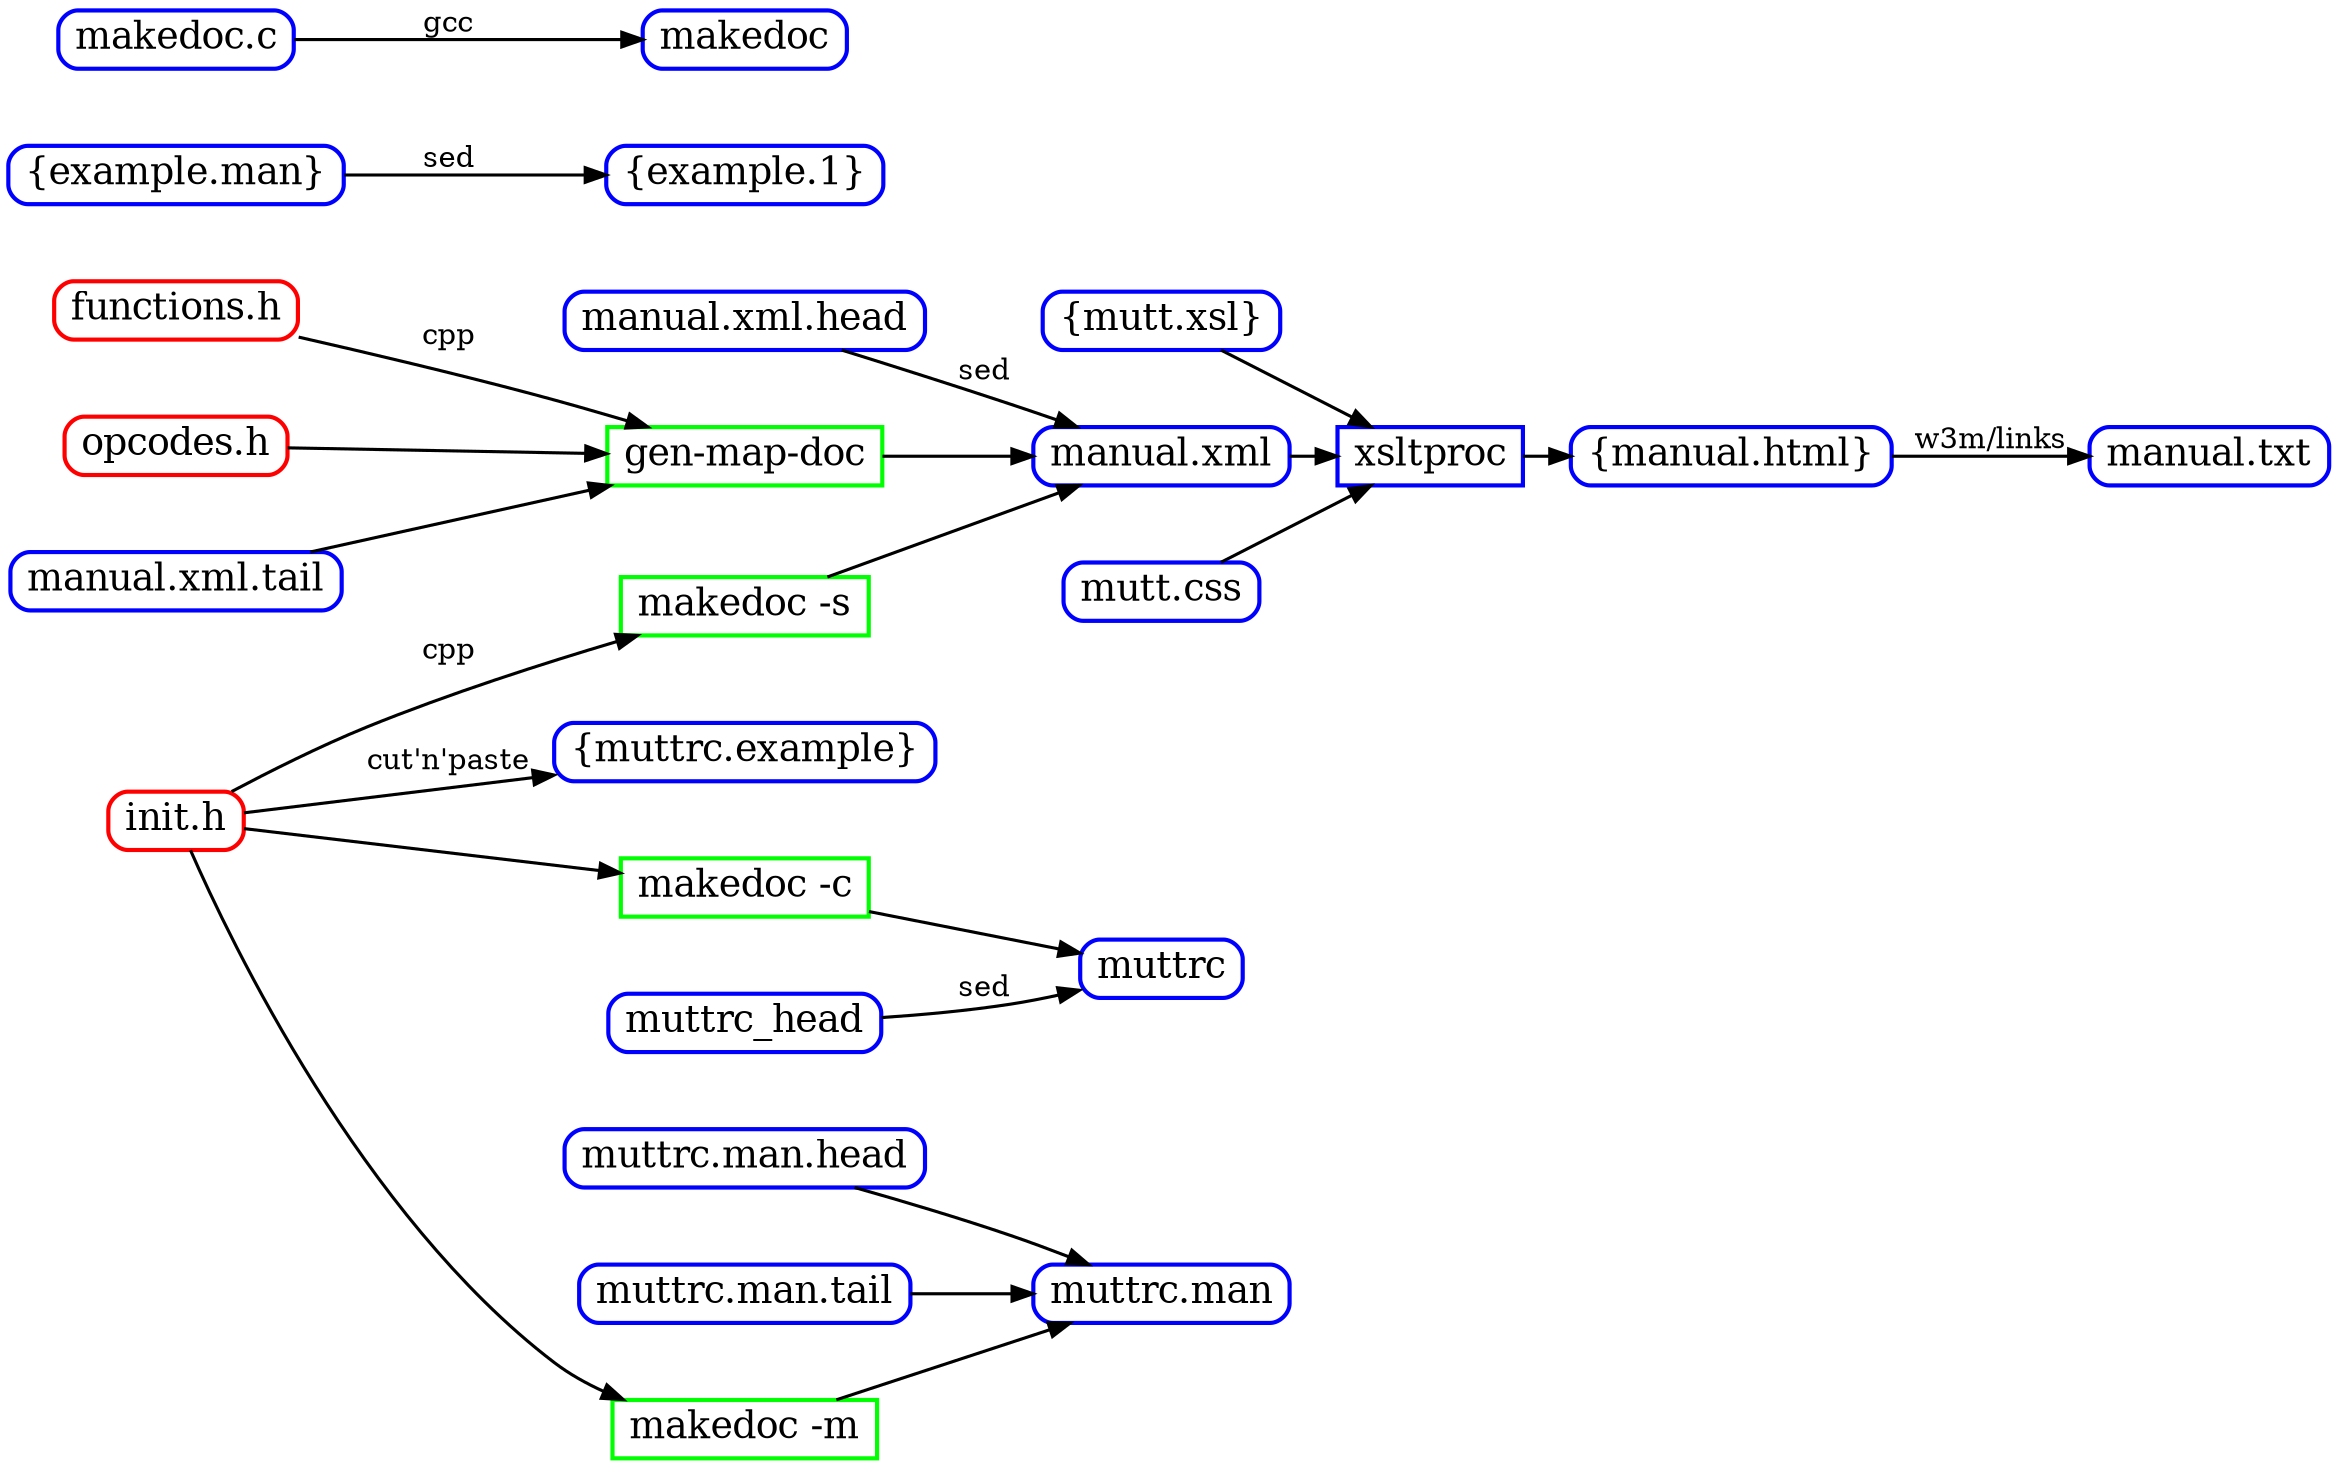 digraph build {
	graph [
		rankdir="LR"
		nodesep="0.5"
		ranksep="0.3"
	];

	node [
		shape="Mrecord"
		style="solid"
		height="0.2"
		penwidth="2.0"
		color="blue"
		fontcolor="black"
		fontsize="18"
	];

	edge [
		penwidth="1.5"
		color="#000000"
		arrowsize="1.0"
	];


	functions_h      [ label="functions.h" color="red" ]
	opcodes          [ label="opcodes.h"   color="red" ]
	init_h           [ label="init.h"      color="red" ]

	lots_1           [ label="\{example.1\}"       ]
	lots_man         [ label="\{example.man\}"     ]
	lots_muttrc      [ label="\{muttrc.example\}"  ]
	lots_xsl         [ label="\{mutt.xsl\}"        ]
	makedoc_src      [ label="makedoc.c"           ]
	manual_html      [ label="\{manual.html\}"     ]
	manual_txt       [ label="manual.txt"          ]
	manual_xml       [ label="manual.xml"          ]
	manual_xml_head  [ label="manual.xml.head"     ]
	manual_xml_tail  [ label="manual.xml.tail"     ]
	muttrc           [ label="muttrc"              ]
	muttrc_man       [ label="muttrc.man"          ]
	muttrc_man_head  [ label="muttrc.man.head"     ]
	muttrc_man_tail  [ label="muttrc.man.tail"     ]
	mutt_css         [ label="mutt.css"            ]

	gen_map_doc   [ label="gen-map-doc" color="green" shape="box" ]
	makedoc_c     [ label="makedoc -c" color="green" shape="box" ]
	makedoc_m     [ label="makedoc -m" color="green" shape="box" ]
	makedoc_s     [ label="makedoc -s" color="green" shape="box" ]
	xsltproc      [ label="xsltproc" shape="box" ]

	lots_man -> lots_1 [ label="sed" ]

	manual_xml -> xsltproc
	lots_xsl -> xsltproc
	mutt_css -> xsltproc
	xsltproc -> manual_html
	manual_html -> manual_txt [ label="w3m/links" ]

	init_h -> makedoc_m
	muttrc_man_head -> muttrc_man
	makedoc_m -> muttrc_man
	muttrc_man_tail -> muttrc_man

	muttrc_head -> muttrc [ label="sed" ]
	init_h -> makedoc_c
	makedoc_c -> muttrc

	init_h -> lots_muttrc [ label="cut'n'paste" ]

	makedoc_src -> makedoc [ label="gcc" ]
	manual_xml_head -> manual_xml [ label="sed" ]

	manual_xml_tail -> gen_map_doc
	opcodes -> gen_map_doc
	gen_map_doc -> manual_xml
	init_h -> makedoc_s [ label="cpp" ]
	makedoc_s -> manual_xml
	functions_h -> gen_map_doc [ label="cpp" ]
}

